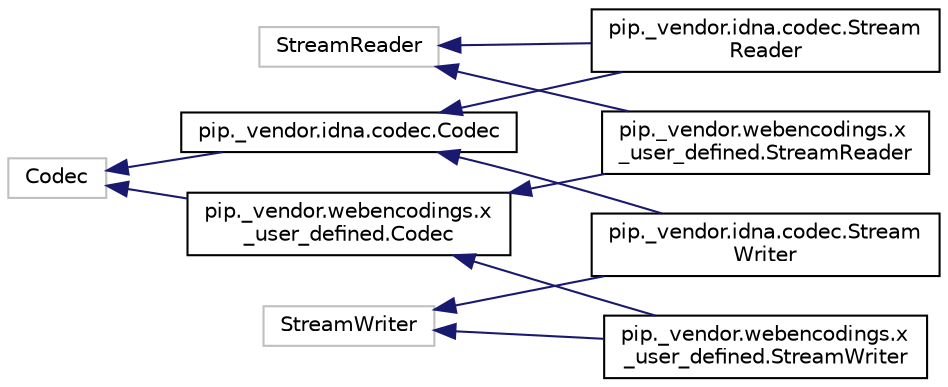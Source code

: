 digraph "Graphical Class Hierarchy"
{
  edge [fontname="Helvetica",fontsize="10",labelfontname="Helvetica",labelfontsize="10"];
  node [fontname="Helvetica",fontsize="10",shape=record];
  rankdir="LR";
  Node683 [label="Codec",height=0.2,width=0.4,color="grey75", fillcolor="white", style="filled"];
  Node683 -> Node684 [dir="back",color="midnightblue",fontsize="10",style="solid",fontname="Helvetica"];
  Node684 [label="pip._vendor.idna.codec.Codec",height=0.2,width=0.4,color="black", fillcolor="white", style="filled",URL="$classpip_1_1__vendor_1_1idna_1_1codec_1_1_codec.html"];
  Node684 -> Node71 [dir="back",color="midnightblue",fontsize="10",style="solid",fontname="Helvetica"];
  Node71 [label="pip._vendor.idna.codec.Stream\lReader",height=0.2,width=0.4,color="black", fillcolor="white", style="filled",URL="$classpip_1_1__vendor_1_1idna_1_1codec_1_1_stream_reader.html"];
  Node684 -> Node0 [dir="back",color="midnightblue",fontsize="10",style="solid",fontname="Helvetica"];
  Node0 [label="pip._vendor.idna.codec.Stream\lWriter",height=0.2,width=0.4,color="black", fillcolor="white", style="filled",URL="$classpip_1_1__vendor_1_1idna_1_1codec_1_1_stream_writer.html"];
  Node683 -> Node685 [dir="back",color="midnightblue",fontsize="10",style="solid",fontname="Helvetica"];
  Node685 [label="pip._vendor.webencodings.x\l_user_defined.Codec",height=0.2,width=0.4,color="black", fillcolor="white", style="filled",URL="$classpip_1_1__vendor_1_1webencodings_1_1x__user__defined_1_1_codec.html",tooltip="Codec APIs. "];
  Node685 -> Node72 [dir="back",color="midnightblue",fontsize="10",style="solid",fontname="Helvetica"];
  Node72 [label="pip._vendor.webencodings.x\l_user_defined.StreamReader",height=0.2,width=0.4,color="black", fillcolor="white", style="filled",URL="$classpip_1_1__vendor_1_1webencodings_1_1x__user__defined_1_1_stream_reader.html"];
  Node685 -> Node69 [dir="back",color="midnightblue",fontsize="10",style="solid",fontname="Helvetica"];
  Node69 [label="pip._vendor.webencodings.x\l_user_defined.StreamWriter",height=0.2,width=0.4,color="black", fillcolor="white", style="filled",URL="$classpip_1_1__vendor_1_1webencodings_1_1x__user__defined_1_1_stream_writer.html"];
  Node70 [label="StreamReader",height=0.2,width=0.4,color="grey75", fillcolor="white", style="filled"];
  Node70 -> Node71 [dir="back",color="midnightblue",fontsize="10",style="solid",fontname="Helvetica"];
  Node70 -> Node72 [dir="back",color="midnightblue",fontsize="10",style="solid",fontname="Helvetica"];
  Node67 [label="StreamWriter",height=0.2,width=0.4,color="grey75", fillcolor="white", style="filled"];
  Node67 -> Node0 [dir="back",color="midnightblue",fontsize="10",style="solid",fontname="Helvetica"];
  Node67 -> Node69 [dir="back",color="midnightblue",fontsize="10",style="solid",fontname="Helvetica"];
}
